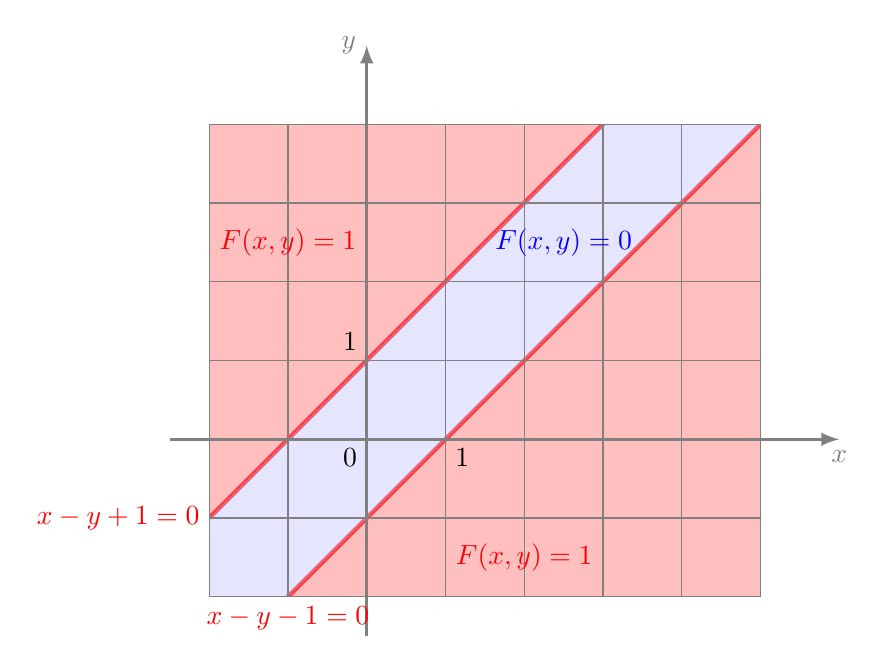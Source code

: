 \begin{tikzpicture}[scale=1]


\begin{scope}[even odd rule]
\clip (-2,-2) rectangle (5,4);
% \draw[ blue,ultra thick] (6,2) -- (-6,-2);
% \fill[blue!20,opacity=0.5] (6,2) -- (6,6) --(-6,6) --(-6,-2)-- cycle;
% 
% \draw[ green!70!black,ultra thick] (-3,6) -- (3,-6);
% \fill[ green!70!black!20,opacity=0.5] (-3,6) -- (6,6) --(6,-6) --(3,-6)-- cycle;



\draw[red,ultra thick] (-2,-3) -- (5,4);
\draw[red,ultra thick] (-2,-1) -- (5,6);

\fill[blue!20,opacity=0.5] (-2,-3)--(-2,-1)--(5,6)--(5,4) -- cycle;
\fill[red!50,opacity=0.5]  (-2,-3)--(6,-3)--(5,4)--cycle;
\fill[red!50,opacity=0.5]  (-2,-1)--(-6,6)--(5,6)--cycle;

\end{scope}


\draw[->,>=latex, very thick,gray] (-2.5,0)--(6,0) node[below] {$x$};
\draw[->,>=latex, very thick, gray] (0,-2.5)--(0,5) node[left] {$y$};
\draw[gray,thin] (-2,-2) grid (5,4);


\node[red,left] at (-2,-1) {$x-y+1=0$};
\node[red,below] at (-1,-2) {$x-y-1=0$};


\node[scale=1,red] at (-1,2.5) {$F(x,y)=1$};
\node[scale=1,blue] at (2.5,2.5) {$F(x,y)=0$};
\node[scale=1,red] at (2,-1.5) {$F(x,y)=1$};

\node at (0,0) [below left] {$0$};
\node at (1,0) [below right] {$1$};
\node at (0,1) [above left] {$1$};


\end{tikzpicture}